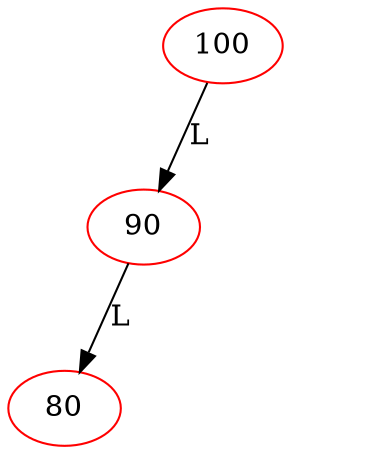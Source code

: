 digraph BiTreeDelete {
"100" -> {"90"} [label="L"]
"100" -> {"HD0"} [label="R"] [style=invis]
"HD0" [style=invis]
"90" -> {"80"} [label="L"]
"90" -> {"HD1"} [label="R"] [style=invis]
"HD1" [style=invis]
"100" [color=red]
"90" [color=red]
"80" [color=red]
}
